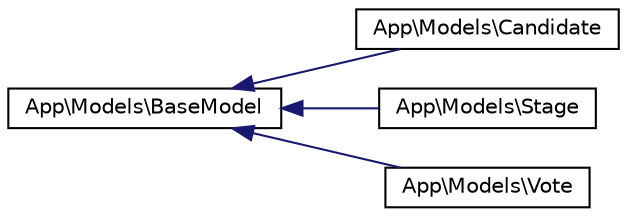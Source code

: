 digraph "Representação gráfica da hiearquia da classe"
{
 // LATEX_PDF_SIZE
  edge [fontname="Helvetica",fontsize="10",labelfontname="Helvetica",labelfontsize="10"];
  node [fontname="Helvetica",fontsize="10",shape=record];
  rankdir="LR";
  Node0 [label="App\\Models\\BaseModel",height=0.2,width=0.4,color="black", fillcolor="white", style="filled",URL="$classApp_1_1Models_1_1BaseModel.html",tooltip=" "];
  Node0 -> Node1 [dir="back",color="midnightblue",fontsize="10",style="solid",fontname="Helvetica"];
  Node1 [label="App\\Models\\Candidate",height=0.2,width=0.4,color="black", fillcolor="white", style="filled",URL="$classApp_1_1Models_1_1Candidate.html",tooltip=" "];
  Node0 -> Node2 [dir="back",color="midnightblue",fontsize="10",style="solid",fontname="Helvetica"];
  Node2 [label="App\\Models\\Stage",height=0.2,width=0.4,color="black", fillcolor="white", style="filled",URL="$classApp_1_1Models_1_1Stage.html",tooltip=" "];
  Node0 -> Node3 [dir="back",color="midnightblue",fontsize="10",style="solid",fontname="Helvetica"];
  Node3 [label="App\\Models\\Vote",height=0.2,width=0.4,color="black", fillcolor="white", style="filled",URL="$classApp_1_1Models_1_1Vote.html",tooltip=" "];
}
